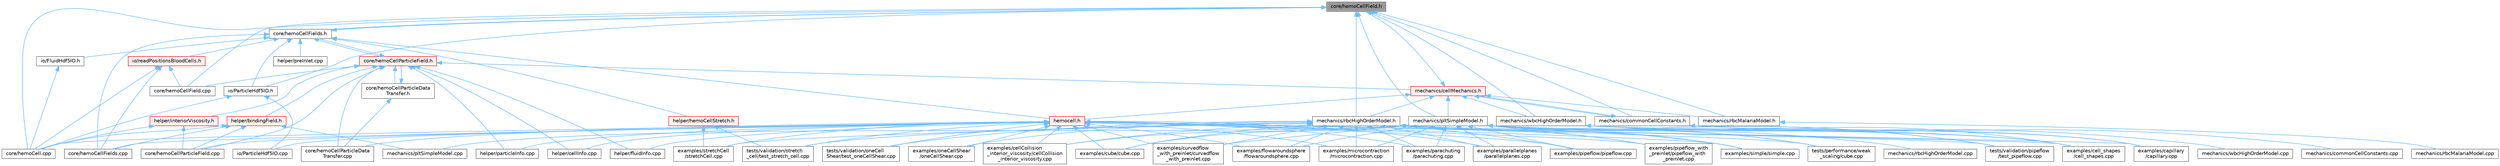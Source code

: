 digraph "core/hemoCellField.h"
{
 // LATEX_PDF_SIZE
  bgcolor="transparent";
  edge [fontname=Helvetica,fontsize=10,labelfontname=Helvetica,labelfontsize=10];
  node [fontname=Helvetica,fontsize=10,shape=box,height=0.2,width=0.4];
  Node1 [id="Node000001",label="core/hemoCellField.h",height=0.2,width=0.4,color="gray40", fillcolor="grey60", style="filled", fontcolor="black",tooltip=" "];
  Node1 -> Node2 [id="edge1_Node000001_Node000002",dir="back",color="steelblue1",style="solid",tooltip=" "];
  Node2 [id="Node000002",label="core/hemoCell.cpp",height=0.2,width=0.4,color="grey40", fillcolor="white", style="filled",URL="$hemoCell_8cpp.html",tooltip=" "];
  Node1 -> Node3 [id="edge2_Node000001_Node000003",dir="back",color="steelblue1",style="solid",tooltip=" "];
  Node3 [id="Node000003",label="core/hemoCellField.cpp",height=0.2,width=0.4,color="grey40", fillcolor="white", style="filled",URL="$hemoCellField_8cpp.html",tooltip=" "];
  Node1 -> Node4 [id="edge3_Node000001_Node000004",dir="back",color="steelblue1",style="solid",tooltip=" "];
  Node4 [id="Node000004",label="core/hemoCellFields.h",height=0.2,width=0.4,color="grey40", fillcolor="white", style="filled",URL="$hemoCellFields_8h.html",tooltip=" "];
  Node4 -> Node1 [id="edge4_Node000004_Node000001",dir="back",color="steelblue1",style="solid",tooltip=" "];
  Node4 -> Node5 [id="edge5_Node000004_Node000005",dir="back",color="steelblue1",style="solid",tooltip=" "];
  Node5 [id="Node000005",label="core/hemoCellFields.cpp",height=0.2,width=0.4,color="grey40", fillcolor="white", style="filled",URL="$hemoCellFields_8cpp.html",tooltip=" "];
  Node4 -> Node6 [id="edge6_Node000004_Node000006",dir="back",color="steelblue1",style="solid",tooltip=" "];
  Node6 [id="Node000006",label="core/hemoCellParticleField.h",height=0.2,width=0.4,color="red", fillcolor="#FFF0F0", style="filled",URL="$hemoCellParticleField_8h.html",tooltip=" "];
  Node6 -> Node3 [id="edge7_Node000006_Node000003",dir="back",color="steelblue1",style="solid",tooltip=" "];
  Node6 -> Node4 [id="edge8_Node000006_Node000004",dir="back",color="steelblue1",style="solid",tooltip=" "];
  Node6 -> Node7 [id="edge9_Node000006_Node000007",dir="back",color="steelblue1",style="solid",tooltip=" "];
  Node7 [id="Node000007",label="core/hemoCellParticleData\lTransfer.cpp",height=0.2,width=0.4,color="grey40", fillcolor="white", style="filled",URL="$hemoCellParticleDataTransfer_8cpp.html",tooltip=" "];
  Node6 -> Node8 [id="edge10_Node000006_Node000008",dir="back",color="steelblue1",style="solid",tooltip=" "];
  Node8 [id="Node000008",label="core/hemoCellParticleData\lTransfer.h",height=0.2,width=0.4,color="grey40", fillcolor="white", style="filled",URL="$hemoCellParticleDataTransfer_8h.html",tooltip=" "];
  Node8 -> Node7 [id="edge11_Node000008_Node000007",dir="back",color="steelblue1",style="solid",tooltip=" "];
  Node8 -> Node6 [id="edge12_Node000008_Node000006",dir="back",color="steelblue1",style="solid",tooltip=" "];
  Node6 -> Node9 [id="edge13_Node000006_Node000009",dir="back",color="steelblue1",style="solid",tooltip=" "];
  Node9 [id="Node000009",label="core/hemoCellParticleField.cpp",height=0.2,width=0.4,color="grey40", fillcolor="white", style="filled",URL="$hemoCellParticleField_8cpp.html",tooltip=" "];
  Node6 -> Node10 [id="edge14_Node000006_Node000010",dir="back",color="steelblue1",style="solid",tooltip=" "];
  Node10 [id="Node000010",label="helper/bindingField.h",height=0.2,width=0.4,color="red", fillcolor="#FFF0F0", style="filled",URL="$bindingField_8h.html",tooltip=" "];
  Node10 -> Node2 [id="edge15_Node000010_Node000002",dir="back",color="steelblue1",style="solid",tooltip=" "];
  Node10 -> Node5 [id="edge16_Node000010_Node000005",dir="back",color="steelblue1",style="solid",tooltip=" "];
  Node10 -> Node9 [id="edge17_Node000010_Node000009",dir="back",color="steelblue1",style="solid",tooltip=" "];
  Node10 -> Node12 [id="edge18_Node000010_Node000012",dir="back",color="steelblue1",style="solid",tooltip=" "];
  Node12 [id="Node000012",label="mechanics/pltSimpleModel.cpp",height=0.2,width=0.4,color="grey40", fillcolor="white", style="filled",URL="$pltSimpleModel_8cpp.html",tooltip=" "];
  Node6 -> Node13 [id="edge19_Node000006_Node000013",dir="back",color="steelblue1",style="solid",tooltip=" "];
  Node13 [id="Node000013",label="helper/cellInfo.cpp",height=0.2,width=0.4,color="grey40", fillcolor="white", style="filled",URL="$cellInfo_8cpp.html",tooltip=" "];
  Node6 -> Node14 [id="edge20_Node000006_Node000014",dir="back",color="steelblue1",style="solid",tooltip=" "];
  Node14 [id="Node000014",label="helper/fluidInfo.cpp",height=0.2,width=0.4,color="grey40", fillcolor="white", style="filled",URL="$fluidInfo_8cpp.html",tooltip=" "];
  Node6 -> Node15 [id="edge21_Node000006_Node000015",dir="back",color="steelblue1",style="solid",tooltip=" "];
  Node15 [id="Node000015",label="helper/interiorViscosity.h",height=0.2,width=0.4,color="red", fillcolor="#FFF0F0", style="filled",URL="$interiorViscosity_8h.html",tooltip=" "];
  Node15 -> Node2 [id="edge22_Node000015_Node000002",dir="back",color="steelblue1",style="solid",tooltip=" "];
  Node15 -> Node9 [id="edge23_Node000015_Node000009",dir="back",color="steelblue1",style="solid",tooltip=" "];
  Node6 -> Node17 [id="edge24_Node000006_Node000017",dir="back",color="steelblue1",style="solid",tooltip=" "];
  Node17 [id="Node000017",label="helper/particleInfo.cpp",height=0.2,width=0.4,color="grey40", fillcolor="white", style="filled",URL="$particleInfo_8cpp.html",tooltip=" "];
  Node6 -> Node19 [id="edge25_Node000006_Node000019",dir="back",color="steelblue1",style="solid",tooltip=" "];
  Node19 [id="Node000019",label="mechanics/cellMechanics.h",height=0.2,width=0.4,color="red", fillcolor="#FFF0F0", style="filled",URL="$cellMechanics_8h.html",tooltip=" "];
  Node19 -> Node1 [id="edge26_Node000019_Node000001",dir="back",color="steelblue1",style="solid",tooltip=" "];
  Node19 -> Node20 [id="edge27_Node000019_Node000020",dir="back",color="steelblue1",style="solid",tooltip=" "];
  Node20 [id="Node000020",label="hemocell.h",height=0.2,width=0.4,color="red", fillcolor="#FFF0F0", style="filled",URL="$hemocell_8h.html",tooltip=" "];
  Node20 -> Node2 [id="edge28_Node000020_Node000002",dir="back",color="steelblue1",style="solid",tooltip=" "];
  Node20 -> Node5 [id="edge29_Node000020_Node000005",dir="back",color="steelblue1",style="solid",tooltip=" "];
  Node20 -> Node7 [id="edge30_Node000020_Node000007",dir="back",color="steelblue1",style="solid",tooltip=" "];
  Node20 -> Node9 [id="edge31_Node000020_Node000009",dir="back",color="steelblue1",style="solid",tooltip=" "];
  Node20 -> Node23 [id="edge32_Node000020_Node000023",dir="back",color="steelblue1",style="solid",tooltip=" "];
  Node23 [id="Node000023",label="examples/capillary\l/capillary.cpp",height=0.2,width=0.4,color="grey40", fillcolor="white", style="filled",URL="$capillary_8cpp.html",tooltip=" "];
  Node20 -> Node26 [id="edge33_Node000020_Node000026",dir="back",color="steelblue1",style="solid",tooltip=" "];
  Node26 [id="Node000026",label="examples/cellCollision\l_interior_viscosity/cellCollision\l_interior_viscosity.cpp",height=0.2,width=0.4,color="grey40", fillcolor="white", style="filled",URL="$cellCollision__interior__viscosity_8cpp.html",tooltip=" "];
  Node20 -> Node27 [id="edge34_Node000020_Node000027",dir="back",color="steelblue1",style="solid",tooltip=" "];
  Node27 [id="Node000027",label="examples/cell_shapes\l/cell_shapes.cpp",height=0.2,width=0.4,color="grey40", fillcolor="white", style="filled",URL="$cell__shapes_8cpp.html",tooltip=" "];
  Node20 -> Node28 [id="edge35_Node000020_Node000028",dir="back",color="steelblue1",style="solid",tooltip=" "];
  Node28 [id="Node000028",label="examples/cube/cube.cpp",height=0.2,width=0.4,color="grey40", fillcolor="white", style="filled",URL="$examples_2cube_2cube_8cpp.html",tooltip=" "];
  Node20 -> Node29 [id="edge36_Node000020_Node000029",dir="back",color="steelblue1",style="solid",tooltip=" "];
  Node29 [id="Node000029",label="examples/curvedflow\l_with_preinlet/curvedflow\l_with_preinlet.cpp",height=0.2,width=0.4,color="grey40", fillcolor="white", style="filled",URL="$curvedflow__with__preinlet_8cpp.html",tooltip=" "];
  Node20 -> Node30 [id="edge37_Node000020_Node000030",dir="back",color="steelblue1",style="solid",tooltip=" "];
  Node30 [id="Node000030",label="examples/flowaroundsphere\l/flowaroundsphere.cpp",height=0.2,width=0.4,color="grey40", fillcolor="white", style="filled",URL="$flowaroundsphere_8cpp.html",tooltip=" "];
  Node20 -> Node31 [id="edge38_Node000020_Node000031",dir="back",color="steelblue1",style="solid",tooltip=" "];
  Node31 [id="Node000031",label="examples/microcontraction\l/microcontraction.cpp",height=0.2,width=0.4,color="grey40", fillcolor="white", style="filled",URL="$microcontraction_8cpp.html",tooltip=" "];
  Node20 -> Node32 [id="edge39_Node000020_Node000032",dir="back",color="steelblue1",style="solid",tooltip=" "];
  Node32 [id="Node000032",label="examples/oneCellShear\l/oneCellShear.cpp",height=0.2,width=0.4,color="grey40", fillcolor="white", style="filled",URL="$oneCellShear_8cpp.html",tooltip=" "];
  Node20 -> Node33 [id="edge40_Node000020_Node000033",dir="back",color="steelblue1",style="solid",tooltip=" "];
  Node33 [id="Node000033",label="examples/parachuting\l/parachuting.cpp",height=0.2,width=0.4,color="grey40", fillcolor="white", style="filled",URL="$parachuting_8cpp.html",tooltip=" "];
  Node20 -> Node34 [id="edge41_Node000020_Node000034",dir="back",color="steelblue1",style="solid",tooltip=" "];
  Node34 [id="Node000034",label="examples/parallelplanes\l/parallelplanes.cpp",height=0.2,width=0.4,color="grey40", fillcolor="white", style="filled",URL="$parallelplanes_8cpp.html",tooltip=" "];
  Node20 -> Node35 [id="edge42_Node000020_Node000035",dir="back",color="steelblue1",style="solid",tooltip=" "];
  Node35 [id="Node000035",label="examples/pipeflow/pipeflow.cpp",height=0.2,width=0.4,color="grey40", fillcolor="white", style="filled",URL="$pipeflow_8cpp.html",tooltip=" "];
  Node20 -> Node36 [id="edge43_Node000020_Node000036",dir="back",color="steelblue1",style="solid",tooltip=" "];
  Node36 [id="Node000036",label="examples/pipeflow_with\l_preinlet/pipeflow_with\l_preinlet.cpp",height=0.2,width=0.4,color="grey40", fillcolor="white", style="filled",URL="$pipeflow__with__preinlet_8cpp.html",tooltip=" "];
  Node20 -> Node37 [id="edge44_Node000020_Node000037",dir="back",color="steelblue1",style="solid",tooltip=" "];
  Node37 [id="Node000037",label="examples/simple/simple.cpp",height=0.2,width=0.4,color="grey40", fillcolor="white", style="filled",URL="$simple_8cpp.html",tooltip=" "];
  Node20 -> Node38 [id="edge45_Node000020_Node000038",dir="back",color="steelblue1",style="solid",tooltip=" "];
  Node38 [id="Node000038",label="examples/stretchCell\l/stretchCell.cpp",height=0.2,width=0.4,color="grey40", fillcolor="white", style="filled",URL="$stretchCell_8cpp.html",tooltip=" "];
  Node20 -> Node13 [id="edge46_Node000020_Node000013",dir="back",color="steelblue1",style="solid",tooltip=" "];
  Node20 -> Node14 [id="edge47_Node000020_Node000014",dir="back",color="steelblue1",style="solid",tooltip=" "];
  Node20 -> Node17 [id="edge48_Node000020_Node000017",dir="back",color="steelblue1",style="solid",tooltip=" "];
  Node20 -> Node54 [id="edge49_Node000020_Node000054",dir="back",color="steelblue1",style="solid",tooltip=" "];
  Node54 [id="Node000054",label="io/ParticleHdf5IO.cpp",height=0.2,width=0.4,color="grey40", fillcolor="white", style="filled",URL="$ParticleHdf5IO_8cpp.html",tooltip=" "];
  Node20 -> Node41 [id="edge50_Node000020_Node000041",dir="back",color="steelblue1",style="solid",tooltip=" "];
  Node41 [id="Node000041",label="tests/performance/weak\l_scaling/cube.cpp",height=0.2,width=0.4,color="grey40", fillcolor="white", style="filled",URL="$tests_2performance_2weak__scaling_2cube_8cpp.html",tooltip=" "];
  Node20 -> Node42 [id="edge51_Node000020_Node000042",dir="back",color="steelblue1",style="solid",tooltip=" "];
  Node42 [id="Node000042",label="tests/validation/oneCell\lShear/test_oneCellShear.cpp",height=0.2,width=0.4,color="grey40", fillcolor="white", style="filled",URL="$test__oneCellShear_8cpp.html",tooltip=" "];
  Node20 -> Node43 [id="edge52_Node000020_Node000043",dir="back",color="steelblue1",style="solid",tooltip=" "];
  Node43 [id="Node000043",label="tests/validation/pipeflow\l/test_pipeflow.cpp",height=0.2,width=0.4,color="grey40", fillcolor="white", style="filled",URL="$test__pipeflow_8cpp.html",tooltip=" "];
  Node20 -> Node44 [id="edge53_Node000020_Node000044",dir="back",color="steelblue1",style="solid",tooltip=" "];
  Node44 [id="Node000044",label="tests/validation/stretch\l_cell/test_stretch_cell.cpp",height=0.2,width=0.4,color="grey40", fillcolor="white", style="filled",URL="$test__stretch__cell_8cpp.html",tooltip=" "];
  Node19 -> Node57 [id="edge54_Node000019_Node000057",dir="back",color="steelblue1",style="solid",tooltip=" "];
  Node57 [id="Node000057",label="mechanics/commonCellConstants.h",height=0.2,width=0.4,color="grey40", fillcolor="white", style="filled",URL="$commonCellConstants_8h.html",tooltip=" "];
  Node57 -> Node19 [id="edge55_Node000057_Node000019",dir="back",color="steelblue1",style="solid",tooltip=" "];
  Node57 -> Node58 [id="edge56_Node000057_Node000058",dir="back",color="steelblue1",style="solid",tooltip=" "];
  Node58 [id="Node000058",label="mechanics/commonCellConstants.cpp",height=0.2,width=0.4,color="grey40", fillcolor="white", style="filled",URL="$commonCellConstants_8cpp.html",tooltip=" "];
  Node19 -> Node59 [id="edge57_Node000019_Node000059",dir="back",color="steelblue1",style="solid",tooltip=" "];
  Node59 [id="Node000059",label="mechanics/pltSimpleModel.h",height=0.2,width=0.4,color="grey40", fillcolor="white", style="filled",URL="$pltSimpleModel_8h.html",tooltip=" "];
  Node59 -> Node23 [id="edge58_Node000059_Node000023",dir="back",color="steelblue1",style="solid",tooltip=" "];
  Node59 -> Node26 [id="edge59_Node000059_Node000026",dir="back",color="steelblue1",style="solid",tooltip=" "];
  Node59 -> Node27 [id="edge60_Node000059_Node000027",dir="back",color="steelblue1",style="solid",tooltip=" "];
  Node59 -> Node28 [id="edge61_Node000059_Node000028",dir="back",color="steelblue1",style="solid",tooltip=" "];
  Node59 -> Node29 [id="edge62_Node000059_Node000029",dir="back",color="steelblue1",style="solid",tooltip=" "];
  Node59 -> Node30 [id="edge63_Node000059_Node000030",dir="back",color="steelblue1",style="solid",tooltip=" "];
  Node59 -> Node31 [id="edge64_Node000059_Node000031",dir="back",color="steelblue1",style="solid",tooltip=" "];
  Node59 -> Node33 [id="edge65_Node000059_Node000033",dir="back",color="steelblue1",style="solid",tooltip=" "];
  Node59 -> Node34 [id="edge66_Node000059_Node000034",dir="back",color="steelblue1",style="solid",tooltip=" "];
  Node59 -> Node35 [id="edge67_Node000059_Node000035",dir="back",color="steelblue1",style="solid",tooltip=" "];
  Node59 -> Node36 [id="edge68_Node000059_Node000036",dir="back",color="steelblue1",style="solid",tooltip=" "];
  Node59 -> Node37 [id="edge69_Node000059_Node000037",dir="back",color="steelblue1",style="solid",tooltip=" "];
  Node59 -> Node12 [id="edge70_Node000059_Node000012",dir="back",color="steelblue1",style="solid",tooltip=" "];
  Node59 -> Node41 [id="edge71_Node000059_Node000041",dir="back",color="steelblue1",style="solid",tooltip=" "];
  Node59 -> Node43 [id="edge72_Node000059_Node000043",dir="back",color="steelblue1",style="solid",tooltip=" "];
  Node19 -> Node60 [id="edge73_Node000019_Node000060",dir="back",color="steelblue1",style="solid",tooltip=" "];
  Node60 [id="Node000060",label="mechanics/rbcHighOrderModel.h",height=0.2,width=0.4,color="grey40", fillcolor="white", style="filled",URL="$rbcHighOrderModel_8h.html",tooltip=" "];
  Node60 -> Node26 [id="edge74_Node000060_Node000026",dir="back",color="steelblue1",style="solid",tooltip=" "];
  Node60 -> Node27 [id="edge75_Node000060_Node000027",dir="back",color="steelblue1",style="solid",tooltip=" "];
  Node60 -> Node28 [id="edge76_Node000060_Node000028",dir="back",color="steelblue1",style="solid",tooltip=" "];
  Node60 -> Node29 [id="edge77_Node000060_Node000029",dir="back",color="steelblue1",style="solid",tooltip=" "];
  Node60 -> Node30 [id="edge78_Node000060_Node000030",dir="back",color="steelblue1",style="solid",tooltip=" "];
  Node60 -> Node31 [id="edge79_Node000060_Node000031",dir="back",color="steelblue1",style="solid",tooltip=" "];
  Node60 -> Node32 [id="edge80_Node000060_Node000032",dir="back",color="steelblue1",style="solid",tooltip=" "];
  Node60 -> Node33 [id="edge81_Node000060_Node000033",dir="back",color="steelblue1",style="solid",tooltip=" "];
  Node60 -> Node34 [id="edge82_Node000060_Node000034",dir="back",color="steelblue1",style="solid",tooltip=" "];
  Node60 -> Node35 [id="edge83_Node000060_Node000035",dir="back",color="steelblue1",style="solid",tooltip=" "];
  Node60 -> Node36 [id="edge84_Node000060_Node000036",dir="back",color="steelblue1",style="solid",tooltip=" "];
  Node60 -> Node37 [id="edge85_Node000060_Node000037",dir="back",color="steelblue1",style="solid",tooltip=" "];
  Node60 -> Node38 [id="edge86_Node000060_Node000038",dir="back",color="steelblue1",style="solid",tooltip=" "];
  Node60 -> Node61 [id="edge87_Node000060_Node000061",dir="back",color="steelblue1",style="solid",tooltip=" "];
  Node61 [id="Node000061",label="mechanics/rbcHighOrderModel.cpp",height=0.2,width=0.4,color="grey40", fillcolor="white", style="filled",URL="$rbcHighOrderModel_8cpp.html",tooltip=" "];
  Node60 -> Node41 [id="edge88_Node000060_Node000041",dir="back",color="steelblue1",style="solid",tooltip=" "];
  Node60 -> Node42 [id="edge89_Node000060_Node000042",dir="back",color="steelblue1",style="solid",tooltip=" "];
  Node60 -> Node43 [id="edge90_Node000060_Node000043",dir="back",color="steelblue1",style="solid",tooltip=" "];
  Node60 -> Node44 [id="edge91_Node000060_Node000044",dir="back",color="steelblue1",style="solid",tooltip=" "];
  Node19 -> Node62 [id="edge92_Node000019_Node000062",dir="back",color="steelblue1",style="solid",tooltip=" "];
  Node62 [id="Node000062",label="mechanics/rbcMalariaModel.h",height=0.2,width=0.4,color="grey40", fillcolor="white", style="filled",URL="$rbcMalariaModel_8h.html",tooltip=" "];
  Node62 -> Node63 [id="edge93_Node000062_Node000063",dir="back",color="steelblue1",style="solid",tooltip=" "];
  Node63 [id="Node000063",label="mechanics/rbcMalariaModel.cpp",height=0.2,width=0.4,color="grey40", fillcolor="white", style="filled",URL="$rbcMalariaModel_8cpp.html",tooltip=" "];
  Node19 -> Node64 [id="edge94_Node000019_Node000064",dir="back",color="steelblue1",style="solid",tooltip=" "];
  Node64 [id="Node000064",label="mechanics/wbcHighOrderModel.h",height=0.2,width=0.4,color="grey40", fillcolor="white", style="filled",URL="$wbcHighOrderModel_8h.html",tooltip=" "];
  Node64 -> Node23 [id="edge95_Node000064_Node000023",dir="back",color="steelblue1",style="solid",tooltip=" "];
  Node64 -> Node27 [id="edge96_Node000064_Node000027",dir="back",color="steelblue1",style="solid",tooltip=" "];
  Node64 -> Node65 [id="edge97_Node000064_Node000065",dir="back",color="steelblue1",style="solid",tooltip=" "];
  Node65 [id="Node000065",label="mechanics/wbcHighOrderModel.cpp",height=0.2,width=0.4,color="grey40", fillcolor="white", style="filled",URL="$wbcHighOrderModel_8cpp.html",tooltip=" "];
  Node4 -> Node66 [id="edge98_Node000004_Node000066",dir="back",color="steelblue1",style="solid",tooltip=" "];
  Node66 [id="Node000066",label="helper/hemoCellStretch.h",height=0.2,width=0.4,color="red", fillcolor="#FFF0F0", style="filled",URL="$hemoCellStretch_8h.html",tooltip=" "];
  Node66 -> Node38 [id="edge99_Node000066_Node000038",dir="back",color="steelblue1",style="solid",tooltip=" "];
  Node66 -> Node44 [id="edge100_Node000066_Node000044",dir="back",color="steelblue1",style="solid",tooltip=" "];
  Node4 -> Node51 [id="edge101_Node000004_Node000051",dir="back",color="steelblue1",style="solid",tooltip=" "];
  Node51 [id="Node000051",label="helper/preInlet.cpp",height=0.2,width=0.4,color="grey40", fillcolor="white", style="filled",URL="$preInlet_8cpp.html",tooltip=" "];
  Node4 -> Node20 [id="edge102_Node000004_Node000020",dir="back",color="steelblue1",style="solid",tooltip=" "];
  Node4 -> Node68 [id="edge103_Node000004_Node000068",dir="back",color="steelblue1",style="solid",tooltip=" "];
  Node68 [id="Node000068",label="io/FluidHdf5IO.h",height=0.2,width=0.4,color="grey40", fillcolor="white", style="filled",URL="$FluidHdf5IO_8h.html",tooltip=" "];
  Node68 -> Node2 [id="edge104_Node000068_Node000002",dir="back",color="steelblue1",style="solid",tooltip=" "];
  Node4 -> Node69 [id="edge105_Node000004_Node000069",dir="back",color="steelblue1",style="solid",tooltip=" "];
  Node69 [id="Node000069",label="io/ParticleHdf5IO.h",height=0.2,width=0.4,color="grey40", fillcolor="white", style="filled",URL="$ParticleHdf5IO_8h.html",tooltip=" "];
  Node69 -> Node2 [id="edge106_Node000069_Node000002",dir="back",color="steelblue1",style="solid",tooltip=" "];
  Node69 -> Node54 [id="edge107_Node000069_Node000054",dir="back",color="steelblue1",style="solid",tooltip=" "];
  Node4 -> Node70 [id="edge108_Node000004_Node000070",dir="back",color="steelblue1",style="solid",tooltip=" "];
  Node70 [id="Node000070",label="io/readPositionsBloodCells.h",height=0.2,width=0.4,color="red", fillcolor="#FFF0F0", style="filled",URL="$readPositionsBloodCells_8h.html",tooltip=" "];
  Node70 -> Node2 [id="edge109_Node000070_Node000002",dir="back",color="steelblue1",style="solid",tooltip=" "];
  Node70 -> Node3 [id="edge110_Node000070_Node000003",dir="back",color="steelblue1",style="solid",tooltip=" "];
  Node70 -> Node5 [id="edge111_Node000070_Node000005",dir="back",color="steelblue1",style="solid",tooltip=" "];
  Node1 -> Node69 [id="edge112_Node000001_Node000069",dir="back",color="steelblue1",style="solid",tooltip=" "];
  Node1 -> Node57 [id="edge113_Node000001_Node000057",dir="back",color="steelblue1",style="solid",tooltip=" "];
  Node1 -> Node59 [id="edge114_Node000001_Node000059",dir="back",color="steelblue1",style="solid",tooltip=" "];
  Node1 -> Node60 [id="edge115_Node000001_Node000060",dir="back",color="steelblue1",style="solid",tooltip=" "];
  Node1 -> Node62 [id="edge116_Node000001_Node000062",dir="back",color="steelblue1",style="solid",tooltip=" "];
  Node1 -> Node64 [id="edge117_Node000001_Node000064",dir="back",color="steelblue1",style="solid",tooltip=" "];
}
